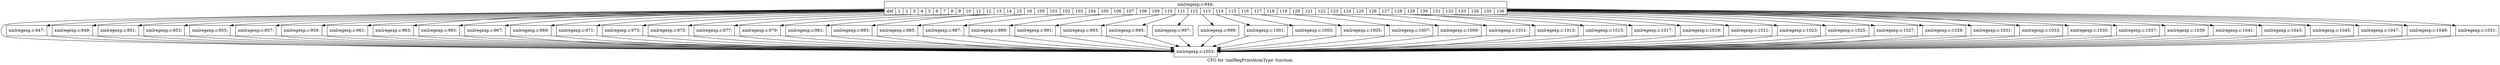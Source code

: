 digraph "CFG for 'xmlRegPrintAtomType' function" {
	label="CFG for 'xmlRegPrintAtomType' function";

	Node0x4191880 [shape=record,label="{xmlregexp.c:944:|{<s0>def|<s1>1|<s2>2|<s3>3|<s4>4|<s5>5|<s6>6|<s7>7|<s8>8|<s9>9|<s10>10|<s11>11|<s12>12|<s13>13|<s14>14|<s15>15|<s16>16|<s17>100|<s18>101|<s19>102|<s20>103|<s21>104|<s22>105|<s23>106|<s24>107|<s25>108|<s26>109|<s27>110|<s28>111|<s29>112|<s30>113|<s31>114|<s32>115|<s33>116|<s34>117|<s35>118|<s36>119|<s37>120|<s38>121|<s39>122|<s40>123|<s41>124|<s42>125|<s43>126|<s44>127|<s45>128|<s46>129|<s47>130|<s48>131|<s49>132|<s50>133|<s51>134|<s52>135|<s53>136}}"];
	Node0x4191880 -> Node0x4292340;
	Node0x4191880 -> Node0x4292730;
	Node0x4191880 -> Node0x4292b10;
	Node0x4191880 -> Node0x4292ef0;
	Node0x4191880 -> Node0x42932d0;
	Node0x4191880 -> Node0x42936b0;
	Node0x4191880 -> Node0x4293a90;
	Node0x4191880 -> Node0x4293e70;
	Node0x4191880 -> Node0x4294250;
	Node0x4191880 -> Node0x4294630;
	Node0x4191880 -> Node0x4294a10;
	Node0x4191880 -> Node0x4294df0;
	Node0x4191880 -> Node0x4295600;
	Node0x4191880 -> Node0x42959e0;
	Node0x4191880 -> Node0x4295dc0;
	Node0x4191880 -> Node0x42961a0;
	Node0x4191880 -> Node0x4296580;
	Node0x4191880 -> Node0x42969a0;
	Node0x4191880 -> Node0x4296dc0;
	Node0x4191880 -> Node0x42971e0;
	Node0x4191880 -> Node0x4297620;
	Node0x4191880 -> Node0x4297a60;
	Node0x4191880 -> Node0x4297ea0;
	Node0x4191880 -> Node0x42982e0;
	Node0x4191880 -> Node0x40140a0;
	Node0x4191880 -> Node0x4290eb0;
	Node0x4191880 -> Node0x4299890;
	Node0x4191880 -> Node0x4299cd0;
	Node0x4191880 -> Node0x429a110;
	Node0x4191880 -> Node0x429a550;
	Node0x4191880 -> Node0x429a990;
	Node0x4191880 -> Node0x429add0;
	Node0x4191880 -> Node0x429b200;
	Node0x4191880 -> Node0x429b640;
	Node0x4191880 -> Node0x4295230;
	Node0x4191880 -> Node0x429cb20;
	Node0x4191880 -> Node0x429cf60;
	Node0x4191880 -> Node0x429d3a0;
	Node0x4191880 -> Node0x429d7e0;
	Node0x4191880 -> Node0x429dc20;
	Node0x4191880 -> Node0x429e050;
	Node0x4191880 -> Node0x429e450;
	Node0x4191880 -> Node0x429e890;
	Node0x4191880 -> Node0x429ecd0;
	Node0x4191880 -> Node0x429f110;
	Node0x4191880 -> Node0x429f550;
	Node0x4191880 -> Node0x429f990;
	Node0x4191880 -> Node0x429fdd0;
	Node0x4191880 -> Node0x42a0210;
	Node0x4191880 -> Node0x42a0640;
	Node0x4191880 -> Node0x42a0a80;
	Node0x4191880 -> Node0x40ef180;
	Node0x4191880 -> Node0x40ef5c0;
	Node0x4191880 -> Node0x40efa00;
	Node0x4292730 [shape=record,label="{xmlregexp.c:947:}"];
	Node0x4292730 -> Node0x4292340;
	Node0x4292b10 [shape=record,label="{xmlregexp.c:949:}"];
	Node0x4292b10 -> Node0x4292340;
	Node0x4292ef0 [shape=record,label="{xmlregexp.c:951:}"];
	Node0x4292ef0 -> Node0x4292340;
	Node0x42932d0 [shape=record,label="{xmlregexp.c:953:}"];
	Node0x42932d0 -> Node0x4292340;
	Node0x42936b0 [shape=record,label="{xmlregexp.c:955:}"];
	Node0x42936b0 -> Node0x4292340;
	Node0x4293a90 [shape=record,label="{xmlregexp.c:957:}"];
	Node0x4293a90 -> Node0x4292340;
	Node0x4293e70 [shape=record,label="{xmlregexp.c:959:}"];
	Node0x4293e70 -> Node0x4292340;
	Node0x4294250 [shape=record,label="{xmlregexp.c:961:}"];
	Node0x4294250 -> Node0x4292340;
	Node0x4294630 [shape=record,label="{xmlregexp.c:963:}"];
	Node0x4294630 -> Node0x4292340;
	Node0x4294a10 [shape=record,label="{xmlregexp.c:965:}"];
	Node0x4294a10 -> Node0x4292340;
	Node0x4294df0 [shape=record,label="{xmlregexp.c:967:}"];
	Node0x4294df0 -> Node0x4292340;
	Node0x4295600 [shape=record,label="{xmlregexp.c:969:}"];
	Node0x4295600 -> Node0x4292340;
	Node0x42959e0 [shape=record,label="{xmlregexp.c:971:}"];
	Node0x42959e0 -> Node0x4292340;
	Node0x4295dc0 [shape=record,label="{xmlregexp.c:973:}"];
	Node0x4295dc0 -> Node0x4292340;
	Node0x42961a0 [shape=record,label="{xmlregexp.c:975:}"];
	Node0x42961a0 -> Node0x4292340;
	Node0x4296580 [shape=record,label="{xmlregexp.c:977:}"];
	Node0x4296580 -> Node0x4292340;
	Node0x42969a0 [shape=record,label="{xmlregexp.c:979:}"];
	Node0x42969a0 -> Node0x4292340;
	Node0x4296dc0 [shape=record,label="{xmlregexp.c:981:}"];
	Node0x4296dc0 -> Node0x4292340;
	Node0x42971e0 [shape=record,label="{xmlregexp.c:983:}"];
	Node0x42971e0 -> Node0x4292340;
	Node0x4297620 [shape=record,label="{xmlregexp.c:985:}"];
	Node0x4297620 -> Node0x4292340;
	Node0x4297a60 [shape=record,label="{xmlregexp.c:987:}"];
	Node0x4297a60 -> Node0x4292340;
	Node0x4297ea0 [shape=record,label="{xmlregexp.c:989:}"];
	Node0x4297ea0 -> Node0x4292340;
	Node0x42982e0 [shape=record,label="{xmlregexp.c:991:}"];
	Node0x42982e0 -> Node0x4292340;
	Node0x40140a0 [shape=record,label="{xmlregexp.c:993:}"];
	Node0x40140a0 -> Node0x4292340;
	Node0x4290eb0 [shape=record,label="{xmlregexp.c:995:}"];
	Node0x4290eb0 -> Node0x4292340;
	Node0x4299890 [shape=record,label="{xmlregexp.c:997:}"];
	Node0x4299890 -> Node0x4292340;
	Node0x4299cd0 [shape=record,label="{xmlregexp.c:999:}"];
	Node0x4299cd0 -> Node0x4292340;
	Node0x429a110 [shape=record,label="{xmlregexp.c:1001:}"];
	Node0x429a110 -> Node0x4292340;
	Node0x429a550 [shape=record,label="{xmlregexp.c:1003:}"];
	Node0x429a550 -> Node0x4292340;
	Node0x429a990 [shape=record,label="{xmlregexp.c:1005:}"];
	Node0x429a990 -> Node0x4292340;
	Node0x429add0 [shape=record,label="{xmlregexp.c:1007:}"];
	Node0x429add0 -> Node0x4292340;
	Node0x429b200 [shape=record,label="{xmlregexp.c:1009:}"];
	Node0x429b200 -> Node0x4292340;
	Node0x429b640 [shape=record,label="{xmlregexp.c:1011:}"];
	Node0x429b640 -> Node0x4292340;
	Node0x4295230 [shape=record,label="{xmlregexp.c:1013:}"];
	Node0x4295230 -> Node0x4292340;
	Node0x429cb20 [shape=record,label="{xmlregexp.c:1015:}"];
	Node0x429cb20 -> Node0x4292340;
	Node0x429cf60 [shape=record,label="{xmlregexp.c:1017:}"];
	Node0x429cf60 -> Node0x4292340;
	Node0x429d3a0 [shape=record,label="{xmlregexp.c:1019:}"];
	Node0x429d3a0 -> Node0x4292340;
	Node0x429d7e0 [shape=record,label="{xmlregexp.c:1021:}"];
	Node0x429d7e0 -> Node0x4292340;
	Node0x429dc20 [shape=record,label="{xmlregexp.c:1023:}"];
	Node0x429dc20 -> Node0x4292340;
	Node0x429e050 [shape=record,label="{xmlregexp.c:1025:}"];
	Node0x429e050 -> Node0x4292340;
	Node0x429e450 [shape=record,label="{xmlregexp.c:1027:}"];
	Node0x429e450 -> Node0x4292340;
	Node0x429e890 [shape=record,label="{xmlregexp.c:1029:}"];
	Node0x429e890 -> Node0x4292340;
	Node0x429ecd0 [shape=record,label="{xmlregexp.c:1031:}"];
	Node0x429ecd0 -> Node0x4292340;
	Node0x429f110 [shape=record,label="{xmlregexp.c:1033:}"];
	Node0x429f110 -> Node0x4292340;
	Node0x429f550 [shape=record,label="{xmlregexp.c:1035:}"];
	Node0x429f550 -> Node0x4292340;
	Node0x429f990 [shape=record,label="{xmlregexp.c:1037:}"];
	Node0x429f990 -> Node0x4292340;
	Node0x429fdd0 [shape=record,label="{xmlregexp.c:1039:}"];
	Node0x429fdd0 -> Node0x4292340;
	Node0x42a0210 [shape=record,label="{xmlregexp.c:1041:}"];
	Node0x42a0210 -> Node0x4292340;
	Node0x42a0640 [shape=record,label="{xmlregexp.c:1043:}"];
	Node0x42a0640 -> Node0x4292340;
	Node0x42a0a80 [shape=record,label="{xmlregexp.c:1045:}"];
	Node0x42a0a80 -> Node0x4292340;
	Node0x40ef180 [shape=record,label="{xmlregexp.c:1047:}"];
	Node0x40ef180 -> Node0x4292340;
	Node0x40ef5c0 [shape=record,label="{xmlregexp.c:1049:}"];
	Node0x40ef5c0 -> Node0x4292340;
	Node0x40efa00 [shape=record,label="{xmlregexp.c:1051:}"];
	Node0x40efa00 -> Node0x4292340;
	Node0x4292340 [shape=record,label="{xmlregexp.c:1053:}"];
}
